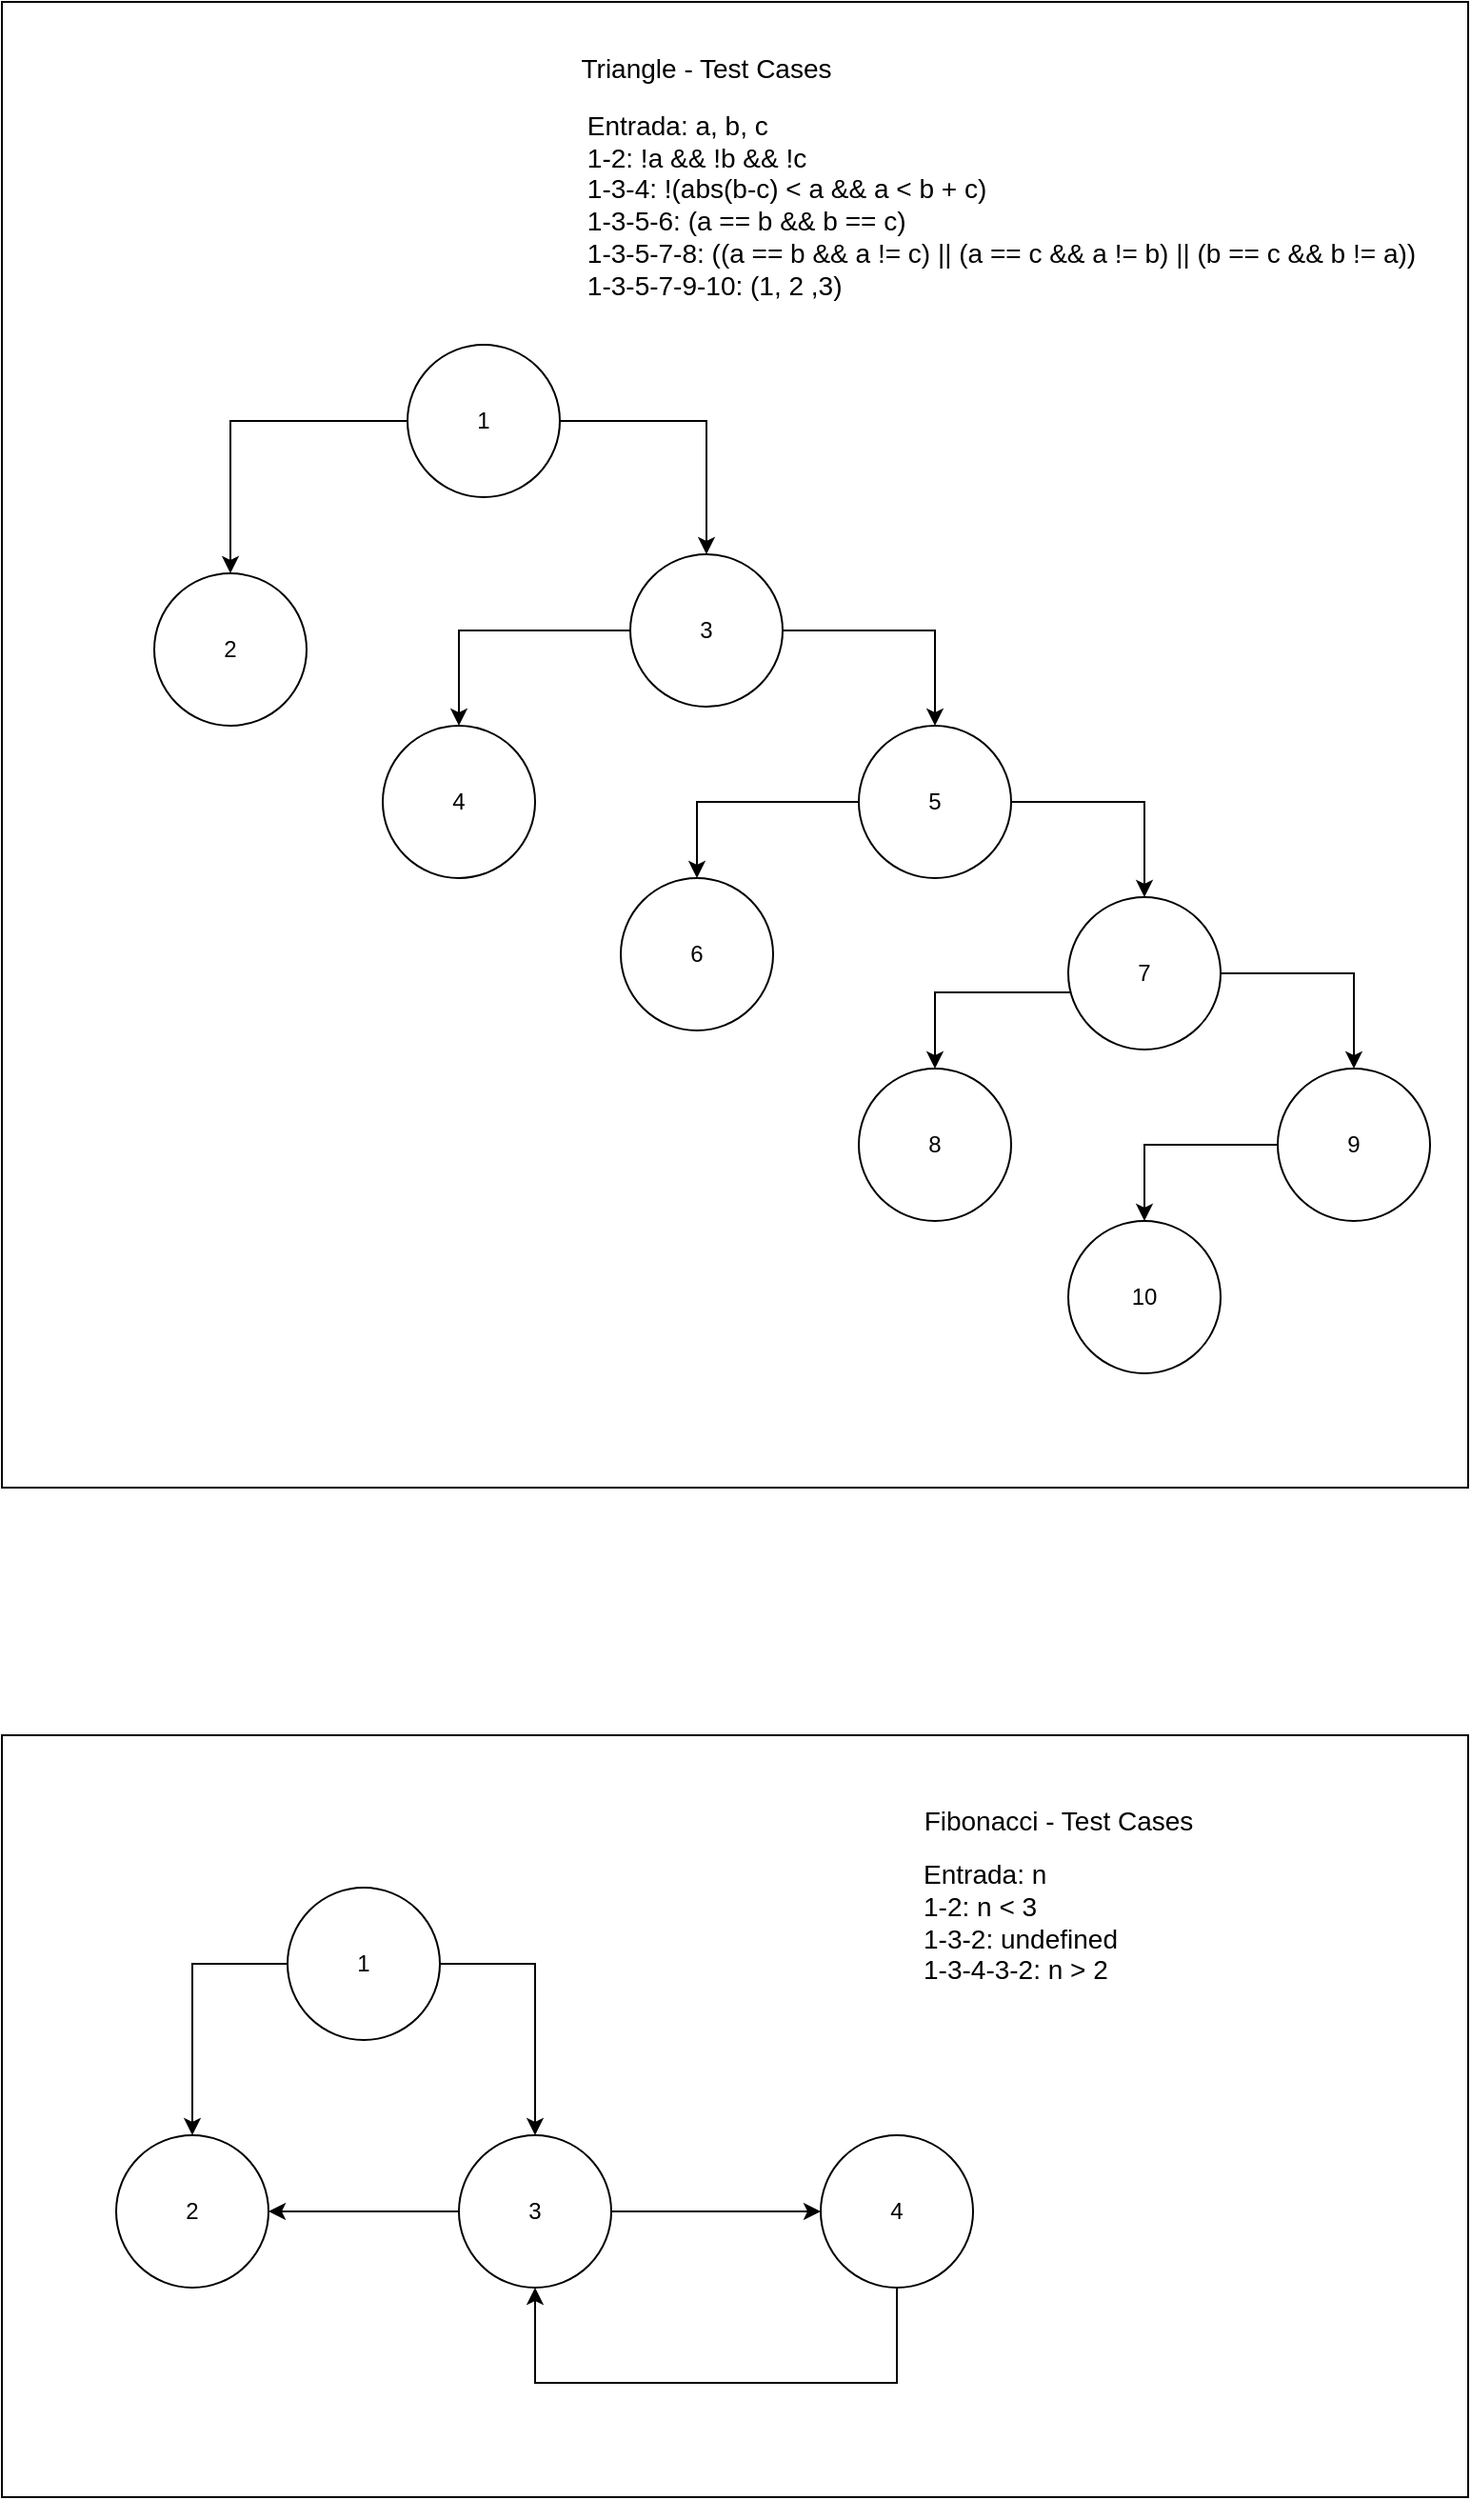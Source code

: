 <mxfile version="10.4.4" type="github"><diagram id="vzfjFNlqcMOdbo29u_ga" name="Page-1"><mxGraphModel dx="1329" dy="1969" grid="1" gridSize="10" guides="1" tooltips="1" connect="1" arrows="1" fold="1" page="1" pageScale="1" pageWidth="827" pageHeight="1169" math="0" shadow="0"><root><mxCell id="0"/><mxCell id="1" parent="0"/><mxCell id="NGDrrZj0ZyH9Bv1KKiQC-29" value="" style="rounded=0;whiteSpace=wrap;html=1;" parent="1" vertex="1"><mxGeometry x="20" y="740" width="770" height="400" as="geometry"/></mxCell><mxCell id="NGDrrZj0ZyH9Bv1KKiQC-30" value="&lt;div style=&quot;font-size: 14px&quot;&gt;&lt;font style=&quot;font-size: 14px&quot;&gt;Fibonacci - Test Cases&lt;br&gt;&lt;/font&gt;&lt;/div&gt;" style="text;html=1;strokeColor=none;fillColor=none;align=center;verticalAlign=middle;whiteSpace=wrap;rounded=0;" parent="1" vertex="1"><mxGeometry x="500" y="770" width="150" height="30" as="geometry"/></mxCell><mxCell id="NGDrrZj0ZyH9Bv1KKiQC-18" value="" style="rounded=0;whiteSpace=wrap;html=1;" parent="1" vertex="1"><mxGeometry x="20" y="-170" width="770" height="780" as="geometry"/></mxCell><mxCell id="NGDrrZj0ZyH9Bv1KKiQC-3" value="" style="edgeStyle=orthogonalEdgeStyle;rounded=0;orthogonalLoop=1;jettySize=auto;html=1;" parent="1" source="NGDrrZj0ZyH9Bv1KKiQC-1" target="NGDrrZj0ZyH9Bv1KKiQC-2" edge="1"><mxGeometry relative="1" as="geometry"/></mxCell><mxCell id="NGDrrZj0ZyH9Bv1KKiQC-7" value="" style="edgeStyle=orthogonalEdgeStyle;rounded=0;orthogonalLoop=1;jettySize=auto;html=1;" parent="1" source="NGDrrZj0ZyH9Bv1KKiQC-1" target="NGDrrZj0ZyH9Bv1KKiQC-6" edge="1"><mxGeometry relative="1" as="geometry"/></mxCell><mxCell id="NGDrrZj0ZyH9Bv1KKiQC-1" value="1" style="ellipse;whiteSpace=wrap;html=1;aspect=fixed;" parent="1" vertex="1"><mxGeometry x="233" y="10" width="80" height="80" as="geometry"/></mxCell><mxCell id="NGDrrZj0ZyH9Bv1KKiQC-15" value="" style="edgeStyle=orthogonalEdgeStyle;rounded=0;orthogonalLoop=1;jettySize=auto;html=1;" parent="1" source="NGDrrZj0ZyH9Bv1KKiQC-6" target="NGDrrZj0ZyH9Bv1KKiQC-14" edge="1"><mxGeometry relative="1" as="geometry"/></mxCell><mxCell id="tDJuc46tM6NhdJk5gWzo-2" style="edgeStyle=orthogonalEdgeStyle;rounded=0;orthogonalLoop=1;jettySize=auto;html=1;exitX=0;exitY=0.5;exitDx=0;exitDy=0;entryX=0.5;entryY=0;entryDx=0;entryDy=0;" edge="1" parent="1" source="NGDrrZj0ZyH9Bv1KKiQC-6" target="NGDrrZj0ZyH9Bv1KKiQC-8"><mxGeometry relative="1" as="geometry"/></mxCell><mxCell id="NGDrrZj0ZyH9Bv1KKiQC-6" value="3" style="ellipse;whiteSpace=wrap;html=1;aspect=fixed;" parent="1" vertex="1"><mxGeometry x="350" y="120" width="80" height="80" as="geometry"/></mxCell><mxCell id="NGDrrZj0ZyH9Bv1KKiQC-34" style="edgeStyle=orthogonalEdgeStyle;rounded=0;orthogonalLoop=1;jettySize=auto;html=1;exitX=1;exitY=0.5;exitDx=0;exitDy=0;entryX=0.5;entryY=0;entryDx=0;entryDy=0;" parent="1" source="NGDrrZj0ZyH9Bv1KKiQC-14" target="NGDrrZj0ZyH9Bv1KKiQC-12" edge="1"><mxGeometry relative="1" as="geometry"/></mxCell><mxCell id="tDJuc46tM6NhdJk5gWzo-4" value="" style="edgeStyle=orthogonalEdgeStyle;rounded=0;orthogonalLoop=1;jettySize=auto;html=1;" edge="1" parent="1" source="NGDrrZj0ZyH9Bv1KKiQC-14" target="tDJuc46tM6NhdJk5gWzo-3"><mxGeometry relative="1" as="geometry"><Array as="points"><mxPoint x="385" y="250"/></Array></mxGeometry></mxCell><mxCell id="NGDrrZj0ZyH9Bv1KKiQC-14" value="5" style="ellipse;whiteSpace=wrap;html=1;aspect=fixed;" parent="1" vertex="1"><mxGeometry x="470" y="210" width="80" height="80" as="geometry"/></mxCell><mxCell id="tDJuc46tM6NhdJk5gWzo-3" value="6" style="ellipse;whiteSpace=wrap;html=1;aspect=fixed;" vertex="1" parent="1"><mxGeometry x="345" y="290" width="80" height="80" as="geometry"/></mxCell><mxCell id="NGDrrZj0ZyH9Bv1KKiQC-37" style="edgeStyle=orthogonalEdgeStyle;rounded=0;orthogonalLoop=1;jettySize=auto;html=1;exitX=1;exitY=0.5;exitDx=0;exitDy=0;entryX=0.5;entryY=0;entryDx=0;entryDy=0;" parent="1" source="NGDrrZj0ZyH9Bv1KKiQC-12" target="NGDrrZj0ZyH9Bv1KKiQC-10" edge="1"><mxGeometry relative="1" as="geometry"/></mxCell><mxCell id="tDJuc46tM6NhdJk5gWzo-6" value="" style="edgeStyle=orthogonalEdgeStyle;rounded=0;orthogonalLoop=1;jettySize=auto;html=1;" edge="1" parent="1" source="NGDrrZj0ZyH9Bv1KKiQC-12" target="tDJuc46tM6NhdJk5gWzo-5"><mxGeometry relative="1" as="geometry"><Array as="points"><mxPoint x="510" y="350"/></Array></mxGeometry></mxCell><mxCell id="NGDrrZj0ZyH9Bv1KKiQC-12" value="7" style="ellipse;whiteSpace=wrap;html=1;aspect=fixed;" parent="1" vertex="1"><mxGeometry x="580" y="300" width="80" height="80" as="geometry"/></mxCell><mxCell id="tDJuc46tM6NhdJk5gWzo-5" value="8" style="ellipse;whiteSpace=wrap;html=1;aspect=fixed;" vertex="1" parent="1"><mxGeometry x="470" y="390" width="80" height="80" as="geometry"/></mxCell><mxCell id="tDJuc46tM6NhdJk5gWzo-8" value="" style="edgeStyle=orthogonalEdgeStyle;rounded=0;orthogonalLoop=1;jettySize=auto;html=1;" edge="1" parent="1" source="NGDrrZj0ZyH9Bv1KKiQC-10" target="tDJuc46tM6NhdJk5gWzo-7"><mxGeometry relative="1" as="geometry"><Array as="points"><mxPoint x="620" y="430"/></Array></mxGeometry></mxCell><mxCell id="NGDrrZj0ZyH9Bv1KKiQC-10" value="9" style="ellipse;whiteSpace=wrap;html=1;aspect=fixed;" parent="1" vertex="1"><mxGeometry x="690" y="390" width="80" height="80" as="geometry"/></mxCell><mxCell id="tDJuc46tM6NhdJk5gWzo-7" value="10" style="ellipse;whiteSpace=wrap;html=1;aspect=fixed;" vertex="1" parent="1"><mxGeometry x="580" y="470" width="80" height="80" as="geometry"/></mxCell><mxCell id="NGDrrZj0ZyH9Bv1KKiQC-8" value="4" style="ellipse;whiteSpace=wrap;html=1;aspect=fixed;" parent="1" vertex="1"><mxGeometry x="220" y="210" width="80" height="80" as="geometry"/></mxCell><mxCell id="NGDrrZj0ZyH9Bv1KKiQC-2" value="2" style="ellipse;whiteSpace=wrap;html=1;aspect=fixed;" parent="1" vertex="1"><mxGeometry x="100" y="130" width="80" height="80" as="geometry"/></mxCell><mxCell id="NGDrrZj0ZyH9Bv1KKiQC-22" value="" style="edgeStyle=orthogonalEdgeStyle;rounded=0;orthogonalLoop=1;jettySize=auto;html=1;" parent="1" source="NGDrrZj0ZyH9Bv1KKiQC-16" target="NGDrrZj0ZyH9Bv1KKiQC-21" edge="1"><mxGeometry relative="1" as="geometry"/></mxCell><mxCell id="NGDrrZj0ZyH9Bv1KKiQC-24" value="" style="edgeStyle=orthogonalEdgeStyle;rounded=0;orthogonalLoop=1;jettySize=auto;html=1;" parent="1" source="NGDrrZj0ZyH9Bv1KKiQC-16" target="NGDrrZj0ZyH9Bv1KKiQC-23" edge="1"><mxGeometry relative="1" as="geometry"/></mxCell><mxCell id="NGDrrZj0ZyH9Bv1KKiQC-16" value="1" style="ellipse;whiteSpace=wrap;html=1;aspect=fixed;" parent="1" vertex="1"><mxGeometry x="170" y="820" width="80" height="80" as="geometry"/></mxCell><mxCell id="NGDrrZj0ZyH9Bv1KKiQC-26" value="" style="edgeStyle=orthogonalEdgeStyle;rounded=0;orthogonalLoop=1;jettySize=auto;html=1;" parent="1" source="NGDrrZj0ZyH9Bv1KKiQC-23" target="NGDrrZj0ZyH9Bv1KKiQC-25" edge="1"><mxGeometry relative="1" as="geometry"/></mxCell><mxCell id="NGDrrZj0ZyH9Bv1KKiQC-32" style="edgeStyle=orthogonalEdgeStyle;rounded=0;orthogonalLoop=1;jettySize=auto;html=1;exitX=0;exitY=0.5;exitDx=0;exitDy=0;entryX=1;entryY=0.5;entryDx=0;entryDy=0;" parent="1" source="NGDrrZj0ZyH9Bv1KKiQC-23" target="NGDrrZj0ZyH9Bv1KKiQC-21" edge="1"><mxGeometry relative="1" as="geometry"/></mxCell><mxCell id="NGDrrZj0ZyH9Bv1KKiQC-23" value="3" style="ellipse;whiteSpace=wrap;html=1;aspect=fixed;" parent="1" vertex="1"><mxGeometry x="260" y="950" width="80" height="80" as="geometry"/></mxCell><mxCell id="NGDrrZj0ZyH9Bv1KKiQC-33" style="edgeStyle=orthogonalEdgeStyle;rounded=0;orthogonalLoop=1;jettySize=auto;html=1;exitX=0.5;exitY=1;exitDx=0;exitDy=0;entryX=0.5;entryY=1;entryDx=0;entryDy=0;" parent="1" source="NGDrrZj0ZyH9Bv1KKiQC-25" target="NGDrrZj0ZyH9Bv1KKiQC-23" edge="1"><mxGeometry relative="1" as="geometry"><Array as="points"><mxPoint x="490" y="1080"/><mxPoint x="300" y="1080"/></Array></mxGeometry></mxCell><mxCell id="NGDrrZj0ZyH9Bv1KKiQC-25" value="4" style="ellipse;whiteSpace=wrap;html=1;aspect=fixed;" parent="1" vertex="1"><mxGeometry x="450" y="950" width="80" height="80" as="geometry"/></mxCell><mxCell id="NGDrrZj0ZyH9Bv1KKiQC-21" value="2" style="ellipse;whiteSpace=wrap;html=1;aspect=fixed;" parent="1" vertex="1"><mxGeometry x="80" y="950" width="80" height="80" as="geometry"/></mxCell><mxCell id="NGDrrZj0ZyH9Bv1KKiQC-20" value="&lt;font style=&quot;font-size: 14px&quot;&gt;Triangle - Test Cases&lt;/font&gt;" style="text;html=1;strokeColor=none;fillColor=none;align=center;verticalAlign=middle;whiteSpace=wrap;rounded=0;" parent="1" vertex="1"><mxGeometry x="320" y="-150" width="140" height="30" as="geometry"/></mxCell><mxCell id="NGDrrZj0ZyH9Bv1KKiQC-31" value="&lt;div style=&quot;font-size: 14px&quot; align=&quot;left&quot;&gt;&lt;font style=&quot;font-size: 14px&quot;&gt;Entrada: a, b, c&lt;br&gt;&lt;/font&gt;&lt;/div&gt;&lt;div style=&quot;font-size: 14px&quot; align=&quot;left&quot;&gt;&lt;font style=&quot;font-size: 14px&quot;&gt;1-2: !a &amp;amp;&amp;amp; !b &amp;amp;&amp;amp; !c&lt;/font&gt;&lt;/div&gt;&lt;div style=&quot;font-size: 14px&quot; align=&quot;left&quot;&gt;&lt;font style=&quot;font-size: 14px&quot;&gt;1-3-4: !(abs(b-c) &amp;lt; a &amp;amp;&amp;amp; a &amp;lt; b + c)&lt;br&gt;&lt;/font&gt;&lt;/div&gt;&lt;div style=&quot;font-size: 14px&quot; align=&quot;left&quot;&gt;&lt;font style=&quot;font-size: 14px&quot;&gt;1-3-5-6: (a == b &amp;amp;&amp;amp; b == c)&lt;br&gt;&lt;/font&gt;&lt;/div&gt;&lt;div style=&quot;font-size: 14px&quot; align=&quot;left&quot;&gt;&lt;font style=&quot;font-size: 14px&quot;&gt;1-3-5-7-8: ((a == b &amp;amp;&amp;amp; a != c) || (a == c &amp;amp;&amp;amp; a != b) || (b == c &amp;amp;&amp;amp; b != a))&lt;br&gt;&lt;/font&gt;&lt;/div&gt;&lt;div style=&quot;font-size: 14px&quot; align=&quot;left&quot;&gt;&lt;font style=&quot;font-size: 14px&quot;&gt;1-3-5-7-9-10: (1, 2 ,3)&lt;br&gt;&lt;/font&gt;&lt;/div&gt;&lt;div style=&quot;font-size: 14px&quot; align=&quot;left&quot;&gt;&lt;font style=&quot;font-size: 14px&quot;&gt;&lt;br&gt;&lt;/font&gt;&lt;/div&gt;" style="text;html=1;strokeColor=none;fillColor=none;align=center;verticalAlign=middle;whiteSpace=wrap;rounded=0;" parent="1" vertex="1"><mxGeometry x="320" y="-120" width="450" height="130" as="geometry"/></mxCell><mxCell id="NGDrrZj0ZyH9Bv1KKiQC-42" value="&lt;div style=&quot;font-size: 14px&quot; align=&quot;left&quot;&gt;&lt;font style=&quot;font-size: 14px&quot;&gt;&lt;font style=&quot;font-size: 14px&quot;&gt;Entrada&lt;/font&gt;: n&lt;/font&gt;&lt;/div&gt;&lt;div style=&quot;font-size: 14px&quot; align=&quot;left&quot;&gt;&lt;font style=&quot;font-size: 14px&quot;&gt;1-2: n &amp;lt; 3&lt;/font&gt;&lt;/div&gt;&lt;div style=&quot;font-size: 14px&quot; align=&quot;left&quot;&gt;&lt;font style=&quot;font-size: 14px&quot;&gt;1-3-2: undefined&lt;/font&gt;&lt;/div&gt;&lt;div style=&quot;font-size: 14px&quot; align=&quot;left&quot;&gt;&lt;font style=&quot;font-size: 14px&quot;&gt;1-3-4-3-2: n &amp;gt; 2&lt;br&gt;&lt;/font&gt;&lt;/div&gt;" style="text;html=1;strokeColor=none;fillColor=none;align=center;verticalAlign=middle;whiteSpace=wrap;rounded=0;" parent="1" vertex="1"><mxGeometry x="460" y="800" width="190" height="75" as="geometry"/></mxCell></root></mxGraphModel></diagram></mxfile>